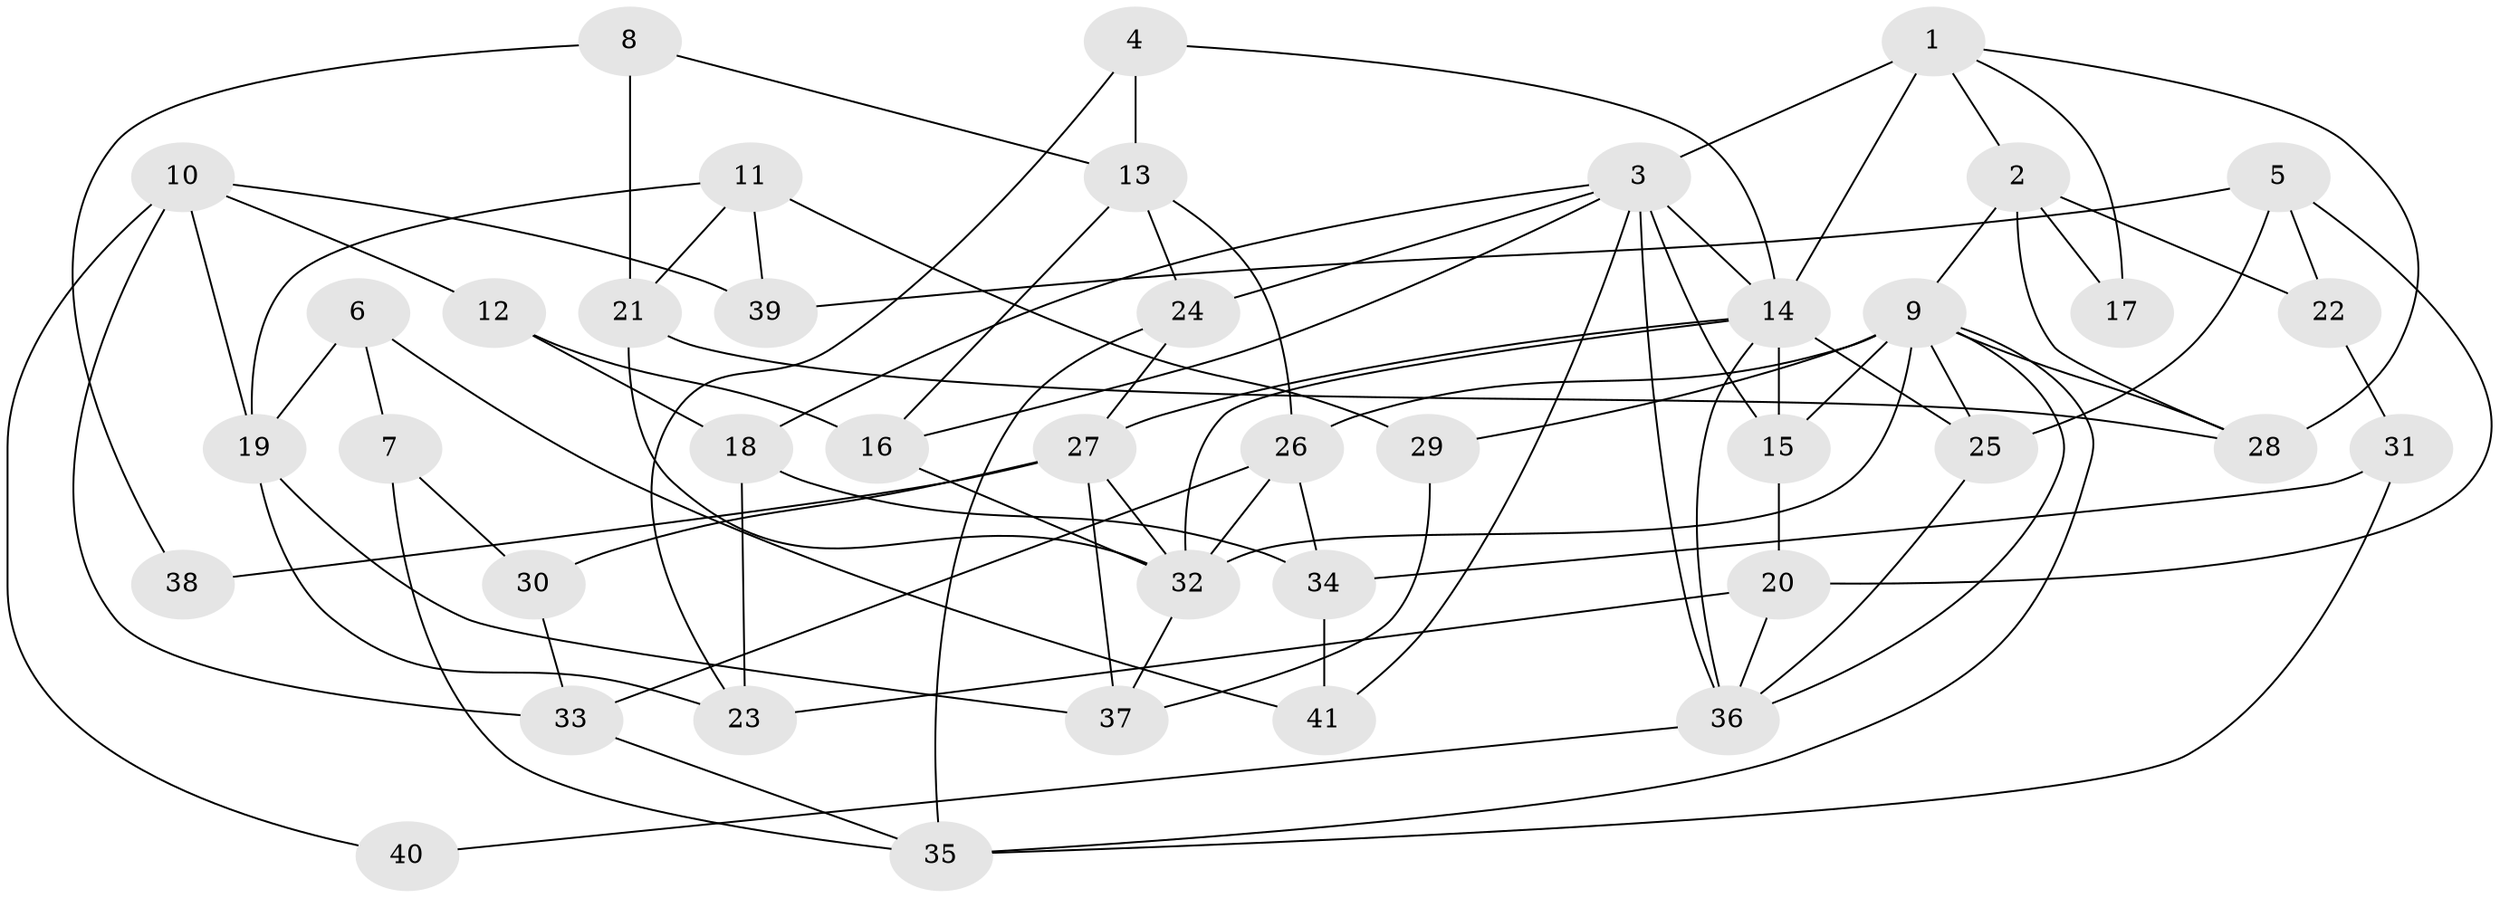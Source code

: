 // original degree distribution, {6: 0.05172413793103448, 5: 0.20689655172413793, 3: 0.29310344827586204, 4: 0.39655172413793105, 2: 0.034482758620689655, 7: 0.017241379310344827}
// Generated by graph-tools (version 1.1) at 2025/51/03/04/25 22:51:16]
// undirected, 41 vertices, 87 edges
graph export_dot {
  node [color=gray90,style=filled];
  1;
  2;
  3;
  4;
  5;
  6;
  7;
  8;
  9;
  10;
  11;
  12;
  13;
  14;
  15;
  16;
  17;
  18;
  19;
  20;
  21;
  22;
  23;
  24;
  25;
  26;
  27;
  28;
  29;
  30;
  31;
  32;
  33;
  34;
  35;
  36;
  37;
  38;
  39;
  40;
  41;
  1 -- 2 [weight=1.0];
  1 -- 3 [weight=1.0];
  1 -- 14 [weight=2.0];
  1 -- 17 [weight=1.0];
  1 -- 28 [weight=1.0];
  2 -- 9 [weight=1.0];
  2 -- 17 [weight=1.0];
  2 -- 22 [weight=1.0];
  2 -- 28 [weight=1.0];
  3 -- 14 [weight=3.0];
  3 -- 15 [weight=1.0];
  3 -- 16 [weight=1.0];
  3 -- 18 [weight=1.0];
  3 -- 24 [weight=1.0];
  3 -- 36 [weight=1.0];
  3 -- 41 [weight=1.0];
  4 -- 13 [weight=1.0];
  4 -- 14 [weight=1.0];
  4 -- 23 [weight=1.0];
  5 -- 20 [weight=1.0];
  5 -- 22 [weight=1.0];
  5 -- 25 [weight=1.0];
  5 -- 39 [weight=1.0];
  6 -- 7 [weight=1.0];
  6 -- 19 [weight=1.0];
  6 -- 41 [weight=1.0];
  7 -- 30 [weight=1.0];
  7 -- 35 [weight=1.0];
  8 -- 13 [weight=1.0];
  8 -- 21 [weight=1.0];
  8 -- 38 [weight=1.0];
  9 -- 15 [weight=1.0];
  9 -- 25 [weight=1.0];
  9 -- 26 [weight=1.0];
  9 -- 28 [weight=2.0];
  9 -- 29 [weight=1.0];
  9 -- 32 [weight=2.0];
  9 -- 35 [weight=1.0];
  9 -- 36 [weight=1.0];
  10 -- 12 [weight=1.0];
  10 -- 19 [weight=1.0];
  10 -- 33 [weight=1.0];
  10 -- 39 [weight=1.0];
  10 -- 40 [weight=1.0];
  11 -- 19 [weight=1.0];
  11 -- 21 [weight=1.0];
  11 -- 29 [weight=1.0];
  11 -- 39 [weight=1.0];
  12 -- 16 [weight=1.0];
  12 -- 18 [weight=1.0];
  13 -- 16 [weight=1.0];
  13 -- 24 [weight=1.0];
  13 -- 26 [weight=1.0];
  14 -- 15 [weight=1.0];
  14 -- 25 [weight=2.0];
  14 -- 27 [weight=1.0];
  14 -- 32 [weight=1.0];
  14 -- 36 [weight=1.0];
  15 -- 20 [weight=1.0];
  16 -- 32 [weight=2.0];
  18 -- 23 [weight=1.0];
  18 -- 34 [weight=1.0];
  19 -- 23 [weight=1.0];
  19 -- 37 [weight=1.0];
  20 -- 23 [weight=1.0];
  20 -- 36 [weight=1.0];
  21 -- 28 [weight=1.0];
  21 -- 32 [weight=1.0];
  22 -- 31 [weight=1.0];
  24 -- 27 [weight=1.0];
  24 -- 35 [weight=1.0];
  25 -- 36 [weight=1.0];
  26 -- 32 [weight=1.0];
  26 -- 33 [weight=1.0];
  26 -- 34 [weight=1.0];
  27 -- 30 [weight=1.0];
  27 -- 32 [weight=1.0];
  27 -- 37 [weight=1.0];
  27 -- 38 [weight=1.0];
  29 -- 37 [weight=1.0];
  30 -- 33 [weight=1.0];
  31 -- 34 [weight=1.0];
  31 -- 35 [weight=1.0];
  32 -- 37 [weight=1.0];
  33 -- 35 [weight=1.0];
  34 -- 41 [weight=1.0];
  36 -- 40 [weight=1.0];
}
